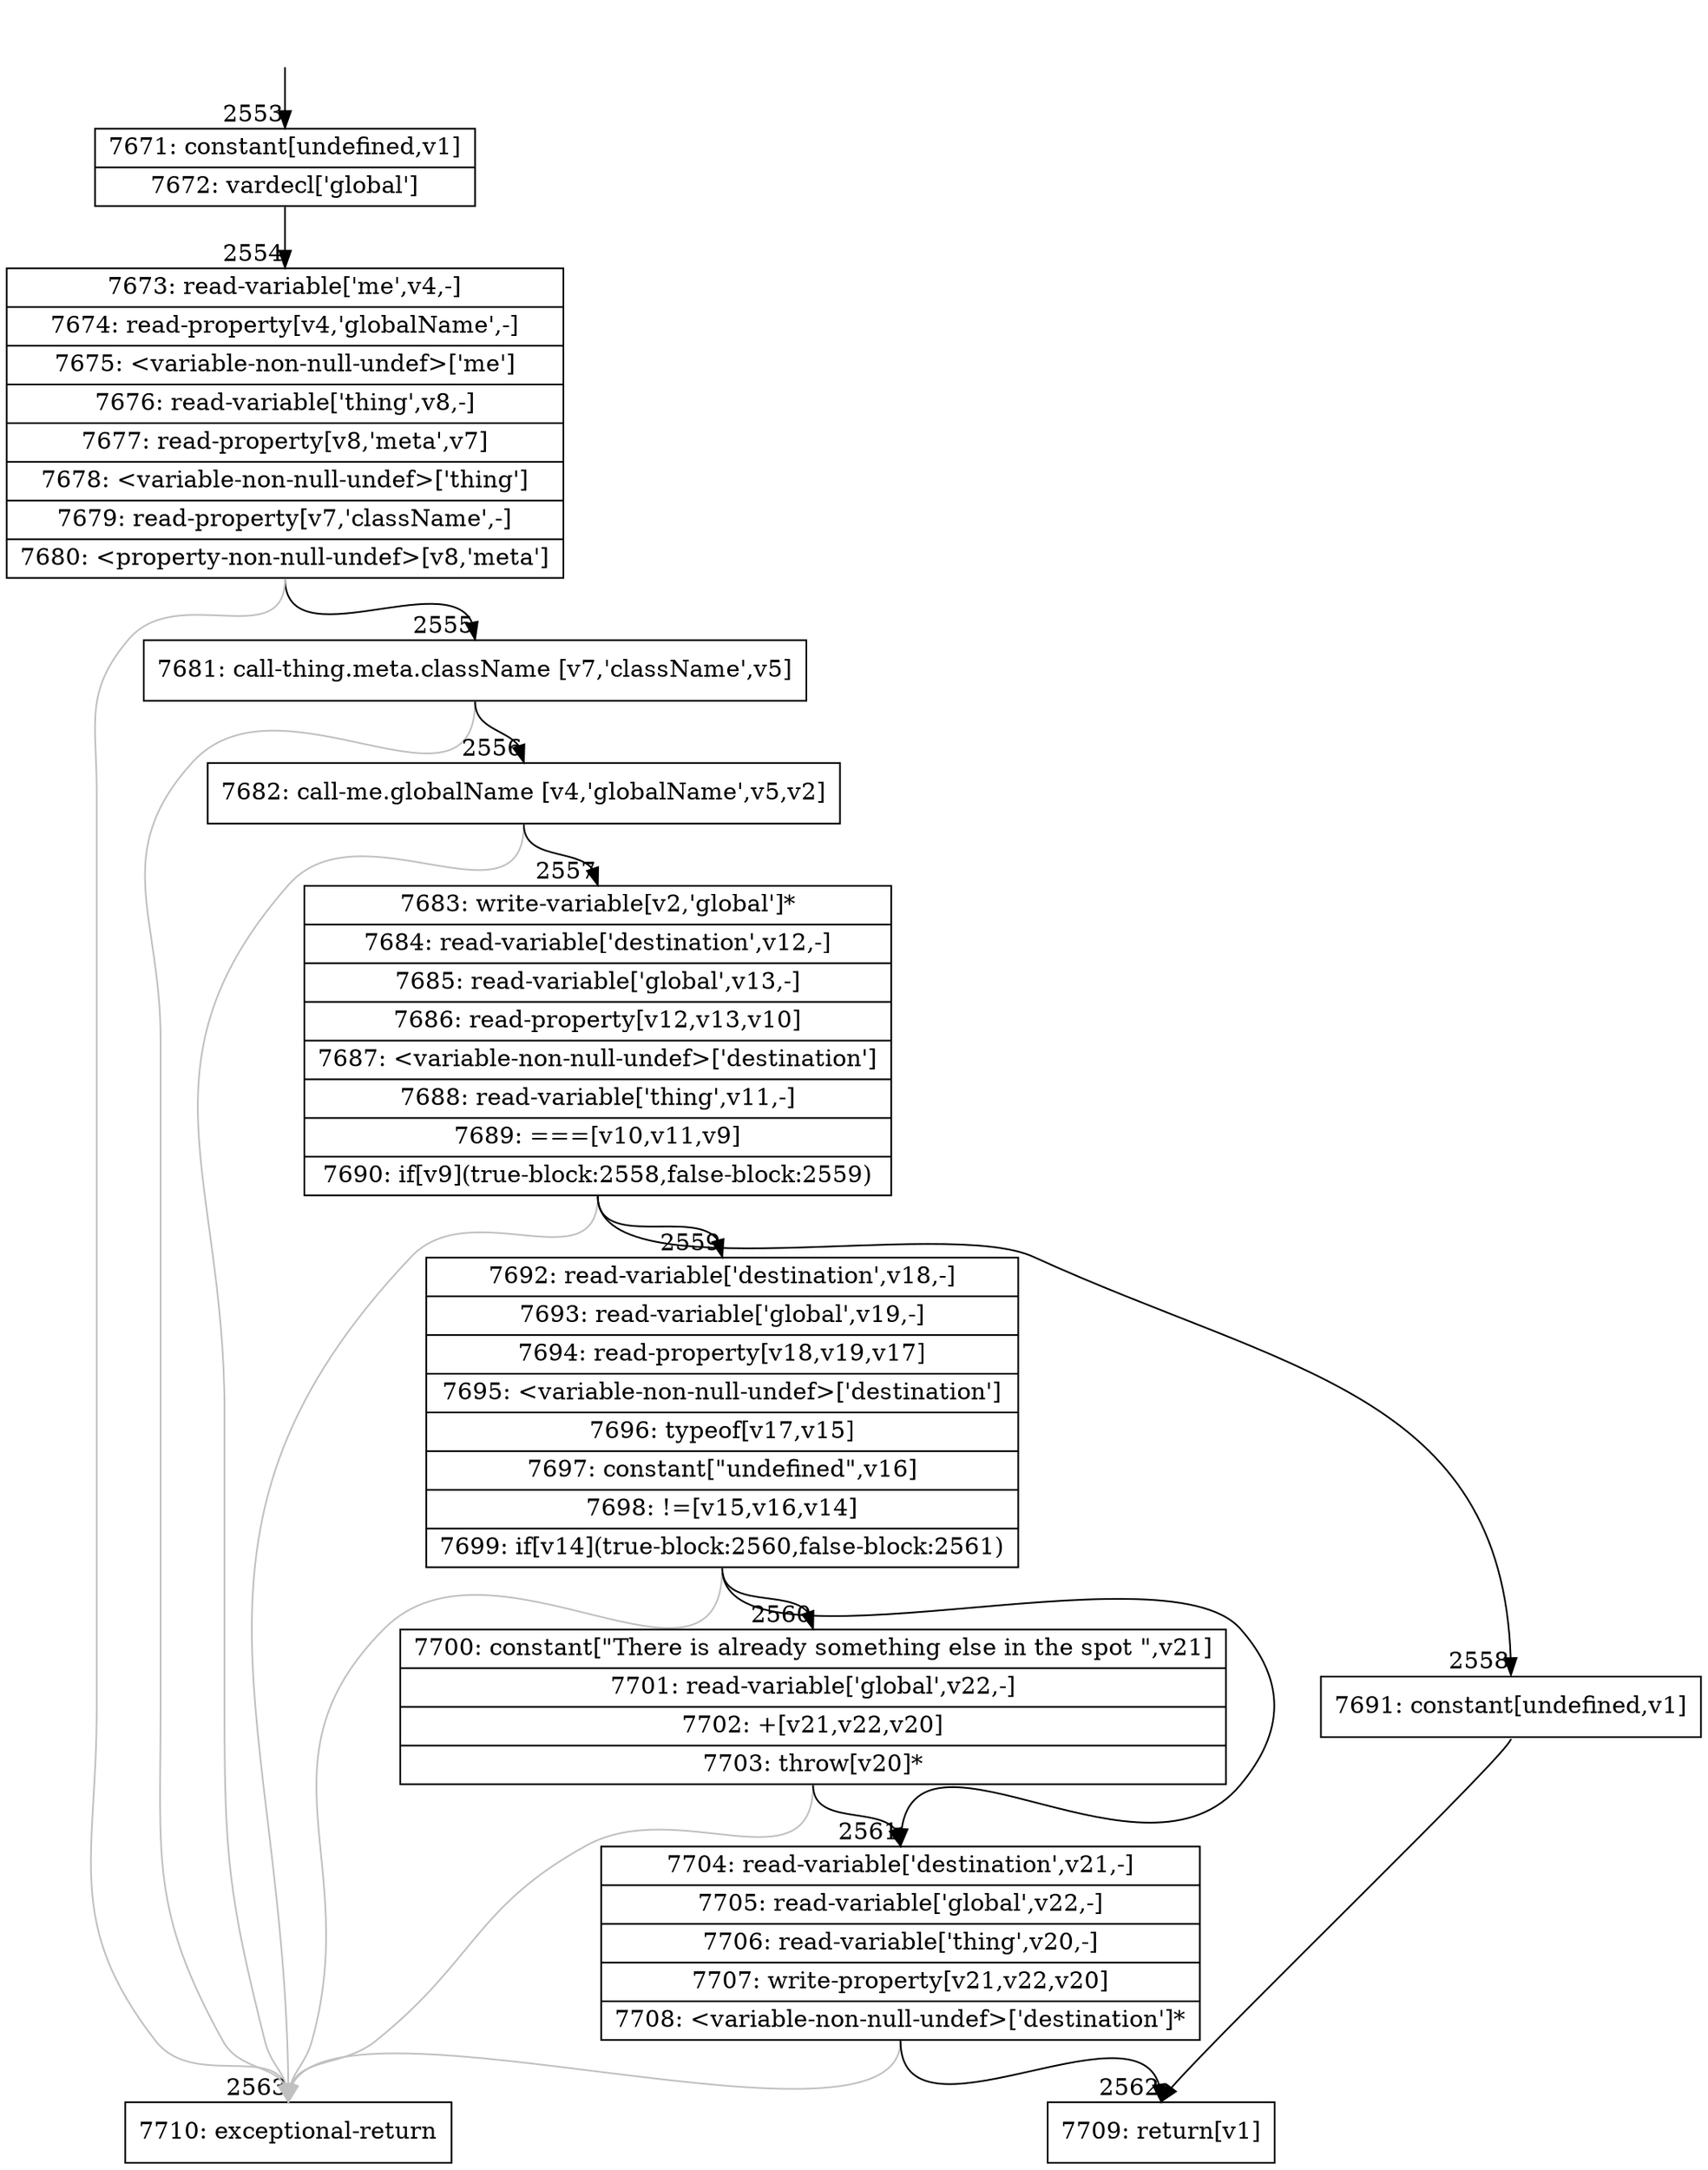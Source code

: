 digraph {
rankdir="TD"
BB_entry280[shape=none,label=""];
BB_entry280 -> BB2553 [tailport=s, headport=n, headlabel="    2553"]
BB2553 [shape=record label="{7671: constant[undefined,v1]|7672: vardecl['global']}" ] 
BB2553 -> BB2554 [tailport=s, headport=n, headlabel="      2554"]
BB2554 [shape=record label="{7673: read-variable['me',v4,-]|7674: read-property[v4,'globalName',-]|7675: \<variable-non-null-undef\>['me']|7676: read-variable['thing',v8,-]|7677: read-property[v8,'meta',v7]|7678: \<variable-non-null-undef\>['thing']|7679: read-property[v7,'className',-]|7680: \<property-non-null-undef\>[v8,'meta']}" ] 
BB2554 -> BB2555 [tailport=s, headport=n, headlabel="      2555"]
BB2554 -> BB2563 [tailport=s, headport=n, color=gray, headlabel="      2563"]
BB2555 [shape=record label="{7681: call-thing.meta.className [v7,'className',v5]}" ] 
BB2555 -> BB2556 [tailport=s, headport=n, headlabel="      2556"]
BB2555 -> BB2563 [tailport=s, headport=n, color=gray]
BB2556 [shape=record label="{7682: call-me.globalName [v4,'globalName',v5,v2]}" ] 
BB2556 -> BB2557 [tailport=s, headport=n, headlabel="      2557"]
BB2556 -> BB2563 [tailport=s, headport=n, color=gray]
BB2557 [shape=record label="{7683: write-variable[v2,'global']*|7684: read-variable['destination',v12,-]|7685: read-variable['global',v13,-]|7686: read-property[v12,v13,v10]|7687: \<variable-non-null-undef\>['destination']|7688: read-variable['thing',v11,-]|7689: ===[v10,v11,v9]|7690: if[v9](true-block:2558,false-block:2559)}" ] 
BB2557 -> BB2558 [tailport=s, headport=n, headlabel="      2558"]
BB2557 -> BB2559 [tailport=s, headport=n, headlabel="      2559"]
BB2557 -> BB2563 [tailport=s, headport=n, color=gray]
BB2558 [shape=record label="{7691: constant[undefined,v1]}" ] 
BB2558 -> BB2562 [tailport=s, headport=n, headlabel="      2562"]
BB2559 [shape=record label="{7692: read-variable['destination',v18,-]|7693: read-variable['global',v19,-]|7694: read-property[v18,v19,v17]|7695: \<variable-non-null-undef\>['destination']|7696: typeof[v17,v15]|7697: constant[\"undefined\",v16]|7698: !=[v15,v16,v14]|7699: if[v14](true-block:2560,false-block:2561)}" ] 
BB2559 -> BB2560 [tailport=s, headport=n, headlabel="      2560"]
BB2559 -> BB2561 [tailport=s, headport=n, headlabel="      2561"]
BB2559 -> BB2563 [tailport=s, headport=n, color=gray]
BB2560 [shape=record label="{7700: constant[\"There is already something else in the spot \",v21]|7701: read-variable['global',v22,-]|7702: +[v21,v22,v20]|7703: throw[v20]*}" ] 
BB2560 -> BB2561 [tailport=s, headport=n]
BB2560 -> BB2563 [tailport=s, headport=n, color=gray]
BB2561 [shape=record label="{7704: read-variable['destination',v21,-]|7705: read-variable['global',v22,-]|7706: read-variable['thing',v20,-]|7707: write-property[v21,v22,v20]|7708: \<variable-non-null-undef\>['destination']*}" ] 
BB2561 -> BB2562 [tailport=s, headport=n]
BB2561 -> BB2563 [tailport=s, headport=n, color=gray]
BB2562 [shape=record label="{7709: return[v1]}" ] 
BB2563 [shape=record label="{7710: exceptional-return}" ] 
//#$~ 3005
}
